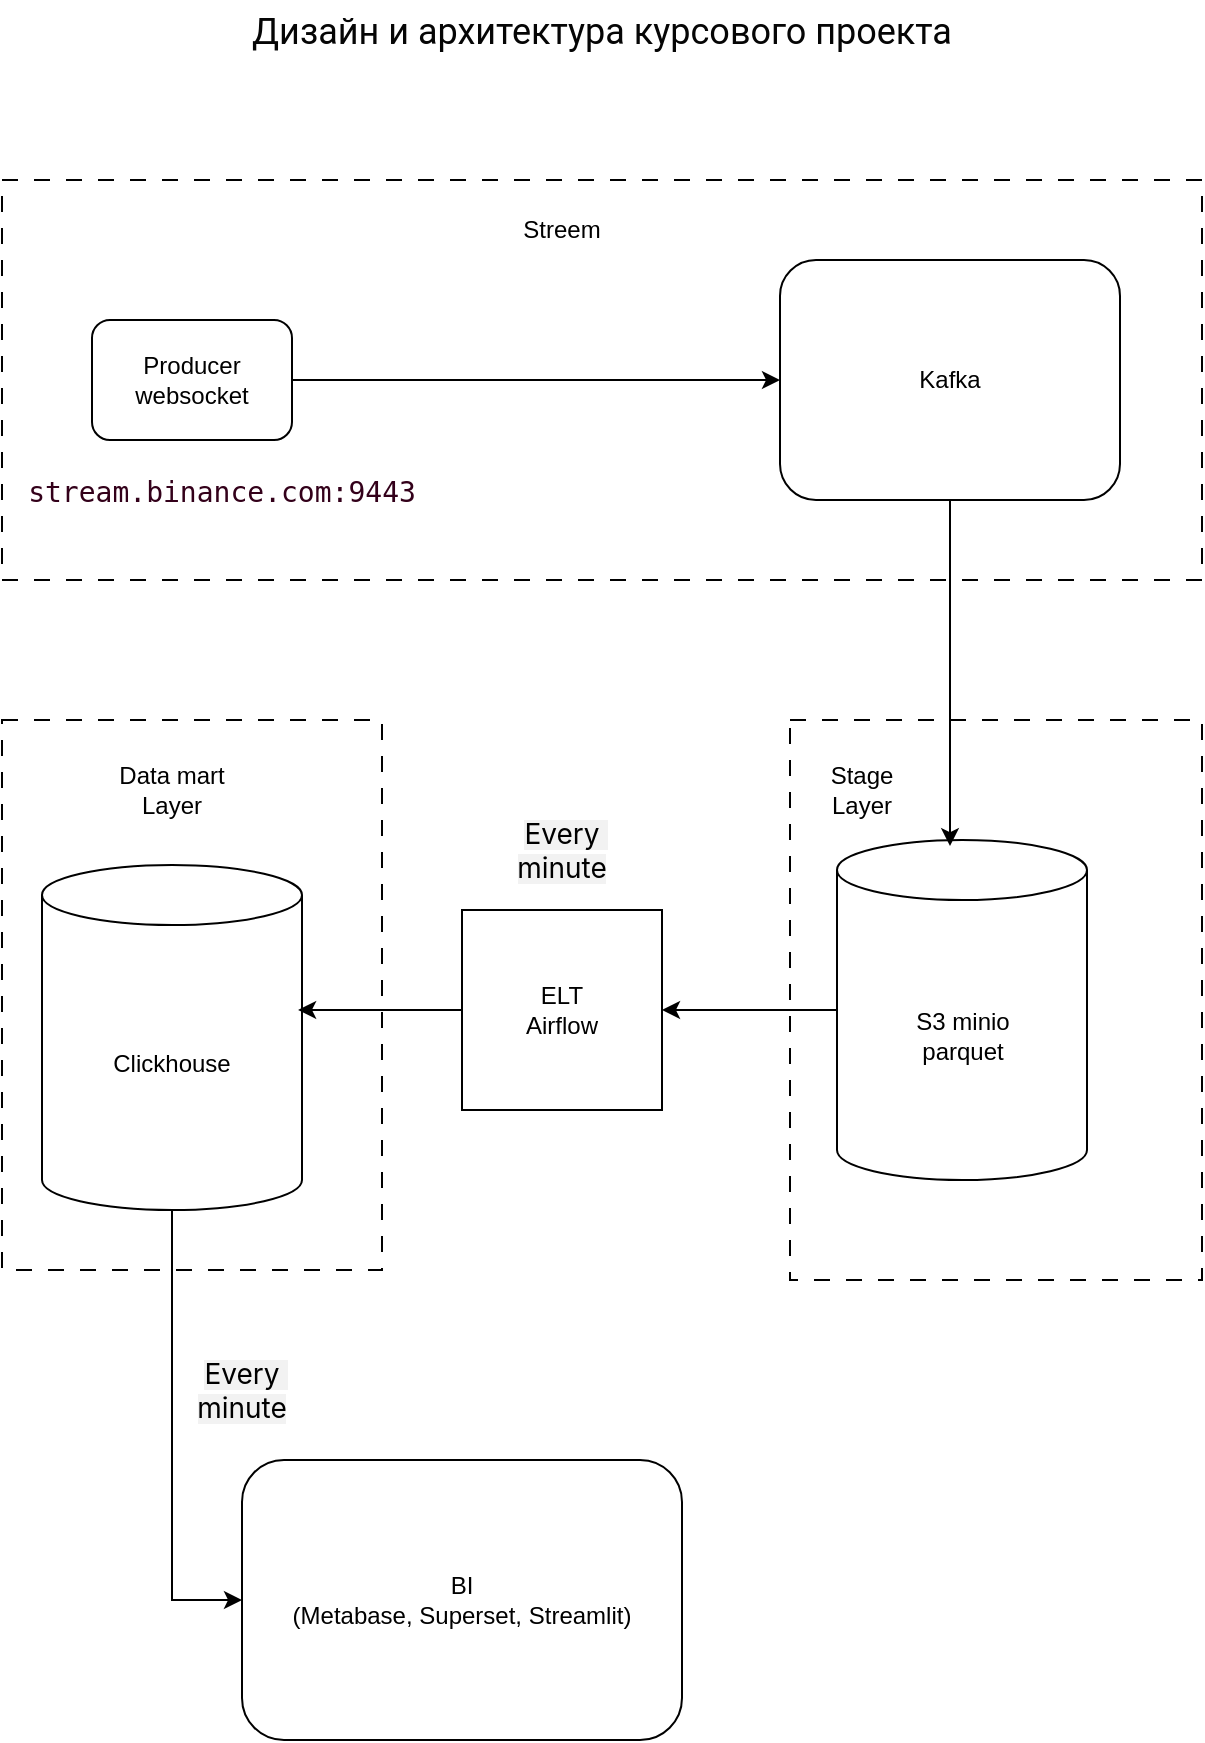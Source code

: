 <mxfile version="26.2.15">
  <diagram name="Страница — 1" id="x9U70hYu5tNN51U9HGru">
    <mxGraphModel dx="2066" dy="1195" grid="1" gridSize="10" guides="1" tooltips="1" connect="1" arrows="1" fold="1" page="1" pageScale="1" pageWidth="827" pageHeight="1169" math="0" shadow="0">
      <root>
        <mxCell id="0" />
        <mxCell id="1" parent="0" />
        <mxCell id="XIXhQvEFovdF97oVQOTi-38" value="" style="rounded=0;whiteSpace=wrap;html=1;dashed=1;dashPattern=8 8;" vertex="1" parent="1">
          <mxGeometry x="80" y="410" width="190" height="275" as="geometry" />
        </mxCell>
        <mxCell id="XIXhQvEFovdF97oVQOTi-29" value="" style="rounded=0;whiteSpace=wrap;html=1;dashed=1;dashPattern=8 8;" vertex="1" parent="1">
          <mxGeometry x="80" y="140" width="600" height="200" as="geometry" />
        </mxCell>
        <mxCell id="XIXhQvEFovdF97oVQOTi-27" value="" style="rounded=0;whiteSpace=wrap;html=1;dashed=1;dashPattern=8 8;" vertex="1" parent="1">
          <mxGeometry x="474" y="410" width="206" height="280" as="geometry" />
        </mxCell>
        <mxCell id="XIXhQvEFovdF97oVQOTi-22" style="edgeStyle=orthogonalEdgeStyle;rounded=0;orthogonalLoop=1;jettySize=auto;html=1;" edge="1" parent="1" source="XIXhQvEFovdF97oVQOTi-1" target="XIXhQvEFovdF97oVQOTi-12">
          <mxGeometry relative="1" as="geometry" />
        </mxCell>
        <mxCell id="XIXhQvEFovdF97oVQOTi-1" value="S3 minio&lt;div&gt;parquet&lt;/div&gt;" style="shape=cylinder3;whiteSpace=wrap;html=1;boundedLbl=1;backgroundOutline=1;size=15;" vertex="1" parent="1">
          <mxGeometry x="497.5" y="470" width="125" height="170" as="geometry" />
        </mxCell>
        <mxCell id="XIXhQvEFovdF97oVQOTi-46" style="edgeStyle=orthogonalEdgeStyle;rounded=0;orthogonalLoop=1;jettySize=auto;html=1;entryX=0;entryY=0.5;entryDx=0;entryDy=0;" edge="1" parent="1" source="XIXhQvEFovdF97oVQOTi-2" target="XIXhQvEFovdF97oVQOTi-31">
          <mxGeometry relative="1" as="geometry" />
        </mxCell>
        <UserObject label="Producer&lt;div&gt;websocket&lt;/div&gt;" id="XIXhQvEFovdF97oVQOTi-2">
          <mxCell style="rounded=1;whiteSpace=wrap;html=1;" vertex="1" parent="1">
            <mxGeometry x="125" y="210" width="100" height="60" as="geometry" />
          </mxCell>
        </UserObject>
        <mxCell id="XIXhQvEFovdF97oVQOTi-12" value="ELT&lt;div&gt;Airflow&lt;/div&gt;" style="whiteSpace=wrap;html=1;aspect=fixed;" vertex="1" parent="1">
          <mxGeometry x="310" y="505" width="100" height="100" as="geometry" />
        </mxCell>
        <mxCell id="XIXhQvEFovdF97oVQOTi-53" style="edgeStyle=orthogonalEdgeStyle;rounded=0;orthogonalLoop=1;jettySize=auto;html=1;entryX=0;entryY=0.5;entryDx=0;entryDy=0;" edge="1" parent="1" source="XIXhQvEFovdF97oVQOTi-13" target="XIXhQvEFovdF97oVQOTi-52">
          <mxGeometry relative="1" as="geometry" />
        </mxCell>
        <mxCell id="XIXhQvEFovdF97oVQOTi-13" value="Clickhouse" style="shape=cylinder3;whiteSpace=wrap;html=1;boundedLbl=1;backgroundOutline=1;size=15;" vertex="1" parent="1">
          <mxGeometry x="100" y="482.5" width="130" height="172.5" as="geometry" />
        </mxCell>
        <mxCell id="XIXhQvEFovdF97oVQOTi-24" value="&lt;span style=&quot;color: rgb(5, 5, 5); font-family: Roboto, sans-serif; font-size: 18px; text-align: start;&quot;&gt;Дизайн и архитектура курсового проекта&lt;/span&gt;" style="text;html=1;align=center;verticalAlign=middle;whiteSpace=wrap;rounded=0;" vertex="1" parent="1">
          <mxGeometry x="150" y="50" width="460" height="30" as="geometry" />
        </mxCell>
        <mxCell id="XIXhQvEFovdF97oVQOTi-28" value="Stage Layer" style="text;html=1;align=center;verticalAlign=middle;whiteSpace=wrap;rounded=0;" vertex="1" parent="1">
          <mxGeometry x="480" y="430" width="60" height="30" as="geometry" />
        </mxCell>
        <mxCell id="XIXhQvEFovdF97oVQOTi-30" value="Streem" style="text;html=1;align=center;verticalAlign=middle;whiteSpace=wrap;rounded=0;" vertex="1" parent="1">
          <mxGeometry x="330" y="150" width="60" height="30" as="geometry" />
        </mxCell>
        <mxCell id="XIXhQvEFovdF97oVQOTi-31" value="Kafka" style="rounded=1;whiteSpace=wrap;html=1;" vertex="1" parent="1">
          <mxGeometry x="469" y="180" width="170" height="120" as="geometry" />
        </mxCell>
        <mxCell id="XIXhQvEFovdF97oVQOTi-36" style="edgeStyle=orthogonalEdgeStyle;rounded=0;orthogonalLoop=1;jettySize=auto;html=1;exitX=0;exitY=0.5;exitDx=0;exitDy=0;entryX=0.985;entryY=0.42;entryDx=0;entryDy=0;entryPerimeter=0;" edge="1" parent="1" source="XIXhQvEFovdF97oVQOTi-12" target="XIXhQvEFovdF97oVQOTi-13">
          <mxGeometry relative="1" as="geometry" />
        </mxCell>
        <mxCell id="XIXhQvEFovdF97oVQOTi-39" value="Data mart Layer" style="text;html=1;align=center;verticalAlign=middle;whiteSpace=wrap;rounded=0;" vertex="1" parent="1">
          <mxGeometry x="130" y="430" width="70" height="30" as="geometry" />
        </mxCell>
        <mxCell id="XIXhQvEFovdF97oVQOTi-41" value="&lt;div style=&quot;font-family: &amp;quot;Droid Sans Mono&amp;quot;, &amp;quot;monospace&amp;quot;, monospace; font-size: 14px; line-height: 19px; white-space: pre;&quot;&gt;&lt;span style=&quot;&quot;&gt;stream.binance.com:9443&lt;/span&gt;&lt;/div&gt;&lt;div style=&quot;font-family: &amp;quot;Droid Sans Mono&amp;quot;, &amp;quot;monospace&amp;quot;, monospace; font-size: 14px; line-height: 19px; white-space: pre;&quot;&gt;&lt;span style=&quot;&quot;&gt;&lt;br&gt;&lt;/span&gt;&lt;/div&gt;" style="text;html=1;align=center;verticalAlign=middle;whiteSpace=wrap;rounded=0;fontColor=#33001A;" vertex="1" parent="1">
          <mxGeometry x="160" y="290" width="60" height="30" as="geometry" />
        </mxCell>
        <mxCell id="XIXhQvEFovdF97oVQOTi-43" value="&lt;span style=&quot;font-family: &amp;quot;YS Text&amp;quot;, -apple-system, BlinkMacSystemFont, Arial, Helvetica, &amp;quot;Arial Unicode MS&amp;quot;, sans-serif; text-align: start; white-space-collapse: preserve; background-color: rgba(0, 0, 0, 0.05);&quot;&gt;&lt;font style=&quot;font-size: 14px;&quot;&gt;Every minute&lt;/font&gt;&lt;/span&gt;" style="text;html=1;align=center;verticalAlign=middle;whiteSpace=wrap;rounded=0;" vertex="1" parent="1">
          <mxGeometry x="330" y="460" width="60" height="30" as="geometry" />
        </mxCell>
        <mxCell id="XIXhQvEFovdF97oVQOTi-44" value="&lt;span style=&quot;font-family: &amp;quot;YS Text&amp;quot;, -apple-system, BlinkMacSystemFont, Arial, Helvetica, &amp;quot;Arial Unicode MS&amp;quot;, sans-serif; text-align: start; white-space-collapse: preserve; background-color: rgba(0, 0, 0, 0.05);&quot;&gt;&lt;font style=&quot;font-size: 14px;&quot;&gt;Every minute&lt;/font&gt;&lt;/span&gt;" style="text;html=1;align=center;verticalAlign=middle;whiteSpace=wrap;rounded=0;" vertex="1" parent="1">
          <mxGeometry x="170" y="730" width="60" height="30" as="geometry" />
        </mxCell>
        <mxCell id="XIXhQvEFovdF97oVQOTi-51" style="edgeStyle=orthogonalEdgeStyle;rounded=0;orthogonalLoop=1;jettySize=auto;html=1;entryX=0.452;entryY=0.018;entryDx=0;entryDy=0;entryPerimeter=0;" edge="1" parent="1" source="XIXhQvEFovdF97oVQOTi-31" target="XIXhQvEFovdF97oVQOTi-1">
          <mxGeometry relative="1" as="geometry" />
        </mxCell>
        <mxCell id="XIXhQvEFovdF97oVQOTi-52" value="BI&lt;div&gt;(Metabase,&amp;nbsp;&lt;span style=&quot;background-color: transparent; color: light-dark(rgb(0, 0, 0), rgb(255, 255, 255));&quot;&gt;Superset,&amp;nbsp;&lt;/span&gt;&lt;span style=&quot;background-color: transparent; color: light-dark(rgb(0, 0, 0), rgb(255, 255, 255));&quot;&gt;Streamlit)&lt;/span&gt;&lt;/div&gt;" style="rounded=1;whiteSpace=wrap;html=1;" vertex="1" parent="1">
          <mxGeometry x="200" y="780" width="220" height="140" as="geometry" />
        </mxCell>
      </root>
    </mxGraphModel>
  </diagram>
</mxfile>
